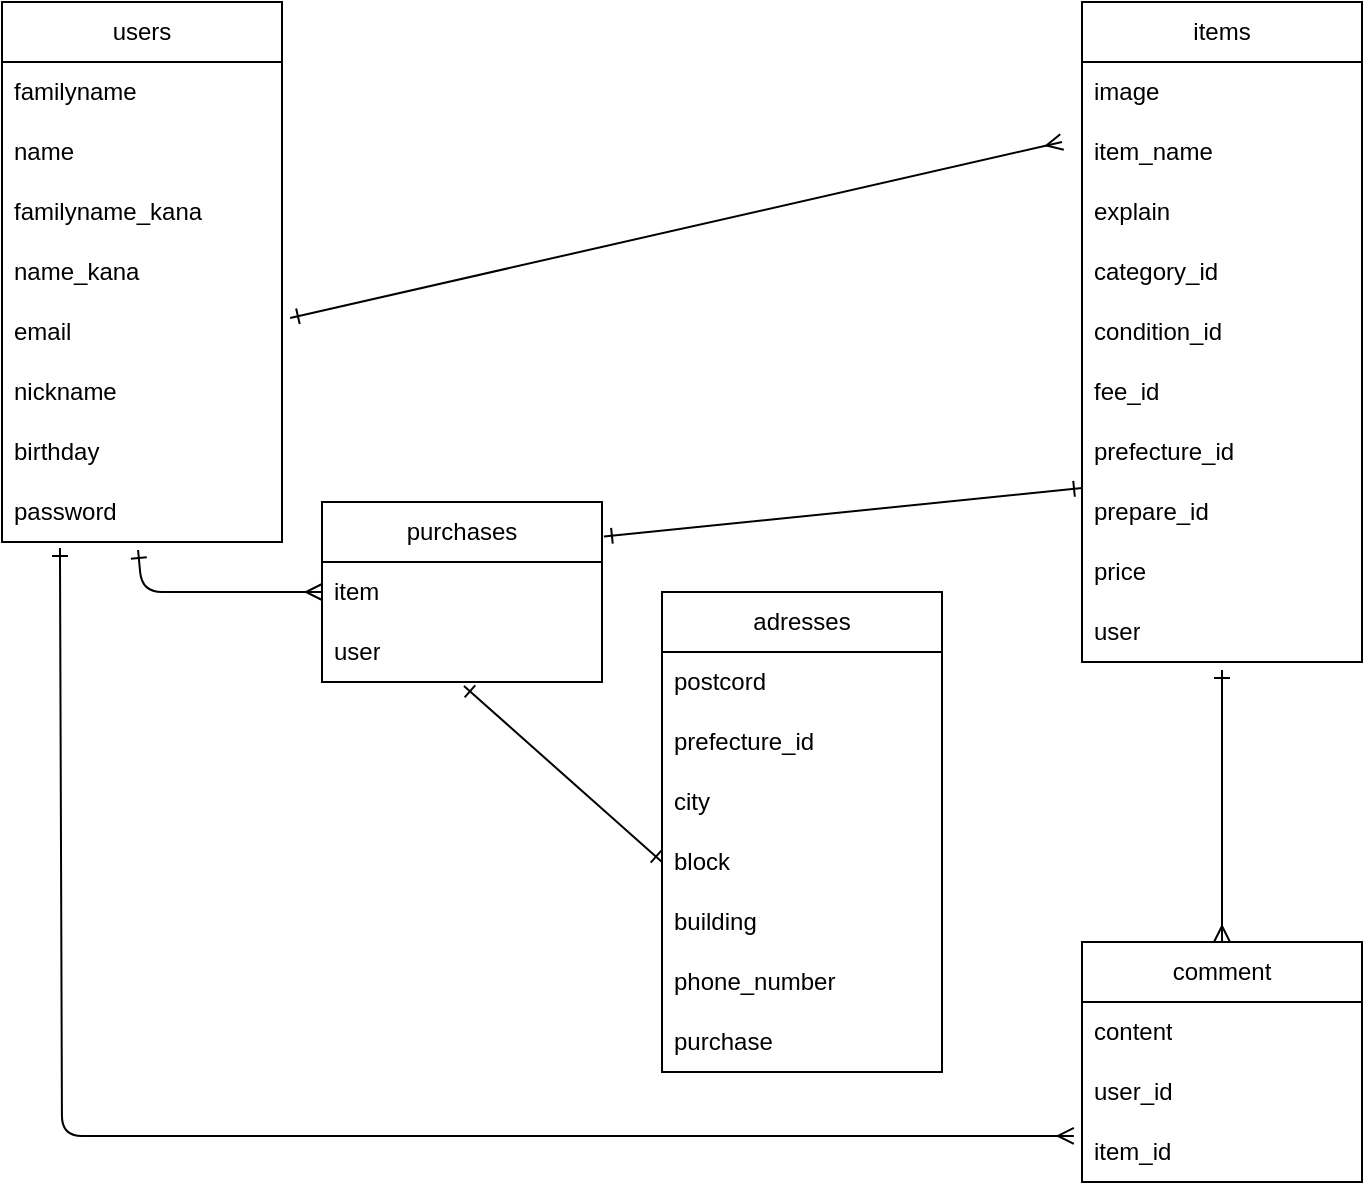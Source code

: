 <mxfile>
    <diagram id="9OvHdUD9S03yhFdMIiFH" name="ページ1">
        <mxGraphModel dx="906" dy="647" grid="1" gridSize="10" guides="1" tooltips="1" connect="1" arrows="1" fold="1" page="1" pageScale="1" pageWidth="827" pageHeight="1169" math="0" shadow="0">
            <root>
                <mxCell id="0"/>
                <mxCell id="1" parent="0"/>
                <mxCell id="5" value="users" style="swimlane;fontStyle=0;childLayout=stackLayout;horizontal=1;startSize=30;horizontalStack=0;resizeParent=1;resizeParentMax=0;resizeLast=0;collapsible=1;marginBottom=0;whiteSpace=wrap;html=1;" parent="1" vertex="1">
                    <mxGeometry x="50" y="50" width="140" height="270" as="geometry"/>
                </mxCell>
                <mxCell id="85" value="familyname" style="text;strokeColor=none;fillColor=none;align=left;verticalAlign=middle;spacingLeft=4;spacingRight=4;overflow=hidden;points=[[0,0.5],[1,0.5]];portConstraint=eastwest;rotatable=0;whiteSpace=wrap;html=1;" parent="5" vertex="1">
                    <mxGeometry y="30" width="140" height="30" as="geometry"/>
                </mxCell>
                <mxCell id="86" value="name" style="text;strokeColor=none;fillColor=none;align=left;verticalAlign=middle;spacingLeft=4;spacingRight=4;overflow=hidden;points=[[0,0.5],[1,0.5]];portConstraint=eastwest;rotatable=0;whiteSpace=wrap;html=1;" parent="5" vertex="1">
                    <mxGeometry y="60" width="140" height="30" as="geometry"/>
                </mxCell>
                <mxCell id="87" value="familyname_kana" style="text;strokeColor=none;fillColor=none;align=left;verticalAlign=middle;spacingLeft=4;spacingRight=4;overflow=hidden;points=[[0,0.5],[1,0.5]];portConstraint=eastwest;rotatable=0;whiteSpace=wrap;html=1;" parent="5" vertex="1">
                    <mxGeometry y="90" width="140" height="30" as="geometry"/>
                </mxCell>
                <mxCell id="88" value="name_kana" style="text;strokeColor=none;fillColor=none;align=left;verticalAlign=middle;spacingLeft=4;spacingRight=4;overflow=hidden;points=[[0,0.5],[1,0.5]];portConstraint=eastwest;rotatable=0;whiteSpace=wrap;html=1;" parent="5" vertex="1">
                    <mxGeometry y="120" width="140" height="30" as="geometry"/>
                </mxCell>
                <mxCell id="7" value="email" style="text;strokeColor=none;fillColor=none;align=left;verticalAlign=middle;spacingLeft=4;spacingRight=4;overflow=hidden;points=[[0,0.5],[1,0.5]];portConstraint=eastwest;rotatable=0;whiteSpace=wrap;html=1;" parent="5" vertex="1">
                    <mxGeometry y="150" width="140" height="30" as="geometry"/>
                </mxCell>
                <mxCell id="52" value="nickname" style="text;strokeColor=none;fillColor=none;align=left;verticalAlign=middle;spacingLeft=4;spacingRight=4;overflow=hidden;points=[[0,0.5],[1,0.5]];portConstraint=eastwest;rotatable=0;whiteSpace=wrap;html=1;" parent="5" vertex="1">
                    <mxGeometry y="180" width="140" height="30" as="geometry"/>
                </mxCell>
                <mxCell id="53" value="birthday" style="text;strokeColor=none;fillColor=none;align=left;verticalAlign=middle;spacingLeft=4;spacingRight=4;overflow=hidden;points=[[0,0.5],[1,0.5]];portConstraint=eastwest;rotatable=0;whiteSpace=wrap;html=1;" parent="5" vertex="1">
                    <mxGeometry y="210" width="140" height="30" as="geometry"/>
                </mxCell>
                <mxCell id="54" value="password" style="text;strokeColor=none;fillColor=none;align=left;verticalAlign=middle;spacingLeft=4;spacingRight=4;overflow=hidden;points=[[0,0.5],[1,0.5]];portConstraint=eastwest;rotatable=0;whiteSpace=wrap;html=1;" parent="5" vertex="1">
                    <mxGeometry y="240" width="140" height="30" as="geometry"/>
                </mxCell>
                <mxCell id="9" value="items" style="swimlane;fontStyle=0;childLayout=stackLayout;horizontal=1;startSize=30;horizontalStack=0;resizeParent=1;resizeParentMax=0;resizeLast=0;collapsible=1;marginBottom=0;whiteSpace=wrap;html=1;" parent="1" vertex="1">
                    <mxGeometry x="590" y="50" width="140" height="330" as="geometry">
                        <mxRectangle x="590" y="50" width="70" height="30" as="alternateBounds"/>
                    </mxGeometry>
                </mxCell>
                <mxCell id="43" value="image" style="text;strokeColor=none;fillColor=none;align=left;verticalAlign=middle;spacingLeft=4;spacingRight=4;overflow=hidden;points=[[0,0.5],[1,0.5]];portConstraint=eastwest;rotatable=0;whiteSpace=wrap;html=1;" parent="9" vertex="1">
                    <mxGeometry y="30" width="140" height="30" as="geometry"/>
                </mxCell>
                <mxCell id="44" value="item_name" style="text;strokeColor=none;fillColor=none;align=left;verticalAlign=middle;spacingLeft=4;spacingRight=4;overflow=hidden;points=[[0,0.5],[1,0.5]];portConstraint=eastwest;rotatable=0;whiteSpace=wrap;html=1;" parent="9" vertex="1">
                    <mxGeometry y="60" width="140" height="30" as="geometry"/>
                </mxCell>
                <mxCell id="45" value="explain" style="text;strokeColor=none;fillColor=none;align=left;verticalAlign=middle;spacingLeft=4;spacingRight=4;overflow=hidden;points=[[0,0.5],[1,0.5]];portConstraint=eastwest;rotatable=0;whiteSpace=wrap;html=1;" parent="9" vertex="1">
                    <mxGeometry y="90" width="140" height="30" as="geometry"/>
                </mxCell>
                <mxCell id="11" value="category_id" style="text;strokeColor=none;fillColor=none;align=left;verticalAlign=middle;spacingLeft=4;spacingRight=4;overflow=hidden;points=[[0,0.5],[1,0.5]];portConstraint=eastwest;rotatable=0;whiteSpace=wrap;html=1;" parent="9" vertex="1">
                    <mxGeometry y="120" width="140" height="30" as="geometry"/>
                </mxCell>
                <mxCell id="47" value="condition_id" style="text;strokeColor=none;fillColor=none;align=left;verticalAlign=middle;spacingLeft=4;spacingRight=4;overflow=hidden;points=[[0,0.5],[1,0.5]];portConstraint=eastwest;rotatable=0;whiteSpace=wrap;html=1;" parent="9" vertex="1">
                    <mxGeometry y="150" width="140" height="30" as="geometry"/>
                </mxCell>
                <mxCell id="48" value="fee_id" style="text;strokeColor=none;fillColor=none;align=left;verticalAlign=middle;spacingLeft=4;spacingRight=4;overflow=hidden;points=[[0,0.5],[1,0.5]];portConstraint=eastwest;rotatable=0;whiteSpace=wrap;html=1;" parent="9" vertex="1">
                    <mxGeometry y="180" width="140" height="30" as="geometry"/>
                </mxCell>
                <mxCell id="49" value="prefecture_id" style="text;strokeColor=none;fillColor=none;align=left;verticalAlign=middle;spacingLeft=4;spacingRight=4;overflow=hidden;points=[[0,0.5],[1,0.5]];portConstraint=eastwest;rotatable=0;whiteSpace=wrap;html=1;" parent="9" vertex="1">
                    <mxGeometry y="210" width="140" height="30" as="geometry"/>
                </mxCell>
                <mxCell id="50" value="prepare_id" style="text;strokeColor=none;fillColor=none;align=left;verticalAlign=middle;spacingLeft=4;spacingRight=4;overflow=hidden;points=[[0,0.5],[1,0.5]];portConstraint=eastwest;rotatable=0;whiteSpace=wrap;html=1;" parent="9" vertex="1">
                    <mxGeometry y="240" width="140" height="30" as="geometry"/>
                </mxCell>
                <mxCell id="51" value="price" style="text;strokeColor=none;fillColor=none;align=left;verticalAlign=middle;spacingLeft=4;spacingRight=4;overflow=hidden;points=[[0,0.5],[1,0.5]];portConstraint=eastwest;rotatable=0;whiteSpace=wrap;html=1;" parent="9" vertex="1">
                    <mxGeometry y="270" width="140" height="30" as="geometry"/>
                </mxCell>
                <mxCell id="46" value="user" style="text;strokeColor=none;fillColor=none;align=left;verticalAlign=middle;spacingLeft=4;spacingRight=4;overflow=hidden;points=[[0,0.5],[1,0.5]];portConstraint=eastwest;rotatable=0;whiteSpace=wrap;html=1;" parent="9" vertex="1">
                    <mxGeometry y="300" width="140" height="30" as="geometry"/>
                </mxCell>
                <mxCell id="13" value="comment" style="swimlane;fontStyle=0;childLayout=stackLayout;horizontal=1;startSize=30;horizontalStack=0;resizeParent=1;resizeParentMax=0;resizeLast=0;collapsible=1;marginBottom=0;whiteSpace=wrap;html=1;" parent="1" vertex="1">
                    <mxGeometry x="590" y="520" width="140" height="120" as="geometry"/>
                </mxCell>
                <mxCell id="55" value="content" style="text;strokeColor=none;fillColor=none;align=left;verticalAlign=middle;spacingLeft=4;spacingRight=4;overflow=hidden;points=[[0,0.5],[1,0.5]];portConstraint=eastwest;rotatable=0;whiteSpace=wrap;html=1;" parent="13" vertex="1">
                    <mxGeometry y="30" width="140" height="30" as="geometry"/>
                </mxCell>
                <mxCell id="15" value="user_id" style="text;strokeColor=none;fillColor=none;align=left;verticalAlign=middle;spacingLeft=4;spacingRight=4;overflow=hidden;points=[[0,0.5],[1,0.5]];portConstraint=eastwest;rotatable=0;whiteSpace=wrap;html=1;" parent="13" vertex="1">
                    <mxGeometry y="60" width="140" height="30" as="geometry"/>
                </mxCell>
                <mxCell id="59" value="item_id" style="text;strokeColor=none;fillColor=none;align=left;verticalAlign=middle;spacingLeft=4;spacingRight=4;overflow=hidden;points=[[0,0.5],[1,0.5]];portConstraint=eastwest;rotatable=0;whiteSpace=wrap;html=1;" parent="13" vertex="1">
                    <mxGeometry y="90" width="140" height="30" as="geometry"/>
                </mxCell>
                <mxCell id="60" value="purchases" style="swimlane;fontStyle=0;childLayout=stackLayout;horizontal=1;startSize=30;horizontalStack=0;resizeParent=1;resizeParentMax=0;resizeLast=0;collapsible=1;marginBottom=0;whiteSpace=wrap;html=1;" parent="1" vertex="1">
                    <mxGeometry x="210" y="300" width="140" height="90" as="geometry"/>
                </mxCell>
                <mxCell id="62" value="item" style="text;strokeColor=none;fillColor=none;align=left;verticalAlign=middle;spacingLeft=4;spacingRight=4;overflow=hidden;points=[[0,0.5],[1,0.5]];portConstraint=eastwest;rotatable=0;whiteSpace=wrap;html=1;" parent="60" vertex="1">
                    <mxGeometry y="30" width="140" height="30" as="geometry"/>
                </mxCell>
                <mxCell id="89" value="user" style="text;strokeColor=none;fillColor=none;align=left;verticalAlign=middle;spacingLeft=4;spacingRight=4;overflow=hidden;points=[[0,0.5],[1,0.5]];portConstraint=eastwest;rotatable=0;whiteSpace=wrap;html=1;" vertex="1" parent="60">
                    <mxGeometry y="60" width="140" height="30" as="geometry"/>
                </mxCell>
                <mxCell id="64" value="adresses" style="swimlane;fontStyle=0;childLayout=stackLayout;horizontal=1;startSize=30;horizontalStack=0;resizeParent=1;resizeParentMax=0;resizeLast=0;collapsible=1;marginBottom=0;whiteSpace=wrap;html=1;" parent="1" vertex="1">
                    <mxGeometry x="380" y="345" width="140" height="240" as="geometry"/>
                </mxCell>
                <mxCell id="65" value="postcord" style="text;strokeColor=none;fillColor=none;align=left;verticalAlign=middle;spacingLeft=4;spacingRight=4;overflow=hidden;points=[[0,0.5],[1,0.5]];portConstraint=eastwest;rotatable=0;whiteSpace=wrap;html=1;" parent="64" vertex="1">
                    <mxGeometry y="30" width="140" height="30" as="geometry"/>
                </mxCell>
                <mxCell id="66" value="prefecture_id" style="text;strokeColor=none;fillColor=none;align=left;verticalAlign=middle;spacingLeft=4;spacingRight=4;overflow=hidden;points=[[0,0.5],[1,0.5]];portConstraint=eastwest;rotatable=0;whiteSpace=wrap;html=1;" parent="64" vertex="1">
                    <mxGeometry y="60" width="140" height="30" as="geometry"/>
                </mxCell>
                <mxCell id="67" value="city" style="text;strokeColor=none;fillColor=none;align=left;verticalAlign=middle;spacingLeft=4;spacingRight=4;overflow=hidden;points=[[0,0.5],[1,0.5]];portConstraint=eastwest;rotatable=0;whiteSpace=wrap;html=1;" parent="64" vertex="1">
                    <mxGeometry y="90" width="140" height="30" as="geometry"/>
                </mxCell>
                <mxCell id="72" value="block" style="text;strokeColor=none;fillColor=none;align=left;verticalAlign=middle;spacingLeft=4;spacingRight=4;overflow=hidden;points=[[0,0.5],[1,0.5]];portConstraint=eastwest;rotatable=0;whiteSpace=wrap;html=1;" parent="64" vertex="1">
                    <mxGeometry y="120" width="140" height="30" as="geometry"/>
                </mxCell>
                <mxCell id="71" value="building" style="text;strokeColor=none;fillColor=none;align=left;verticalAlign=middle;spacingLeft=4;spacingRight=4;overflow=hidden;points=[[0,0.5],[1,0.5]];portConstraint=eastwest;rotatable=0;whiteSpace=wrap;html=1;" parent="64" vertex="1">
                    <mxGeometry y="150" width="140" height="30" as="geometry"/>
                </mxCell>
                <mxCell id="70" value="phone_number" style="text;strokeColor=none;fillColor=none;align=left;verticalAlign=middle;spacingLeft=4;spacingRight=4;overflow=hidden;points=[[0,0.5],[1,0.5]];portConstraint=eastwest;rotatable=0;whiteSpace=wrap;html=1;" parent="64" vertex="1">
                    <mxGeometry y="180" width="140" height="30" as="geometry"/>
                </mxCell>
                <mxCell id="69" value="purchase" style="text;strokeColor=none;fillColor=none;align=left;verticalAlign=middle;spacingLeft=4;spacingRight=4;overflow=hidden;points=[[0,0.5],[1,0.5]];portConstraint=eastwest;rotatable=0;whiteSpace=wrap;html=1;" parent="64" vertex="1">
                    <mxGeometry y="210" width="140" height="30" as="geometry"/>
                </mxCell>
                <mxCell id="74" value="" style="endArrow=ERmany;html=1;exitX=1.029;exitY=0.267;exitDx=0;exitDy=0;exitPerimeter=0;endFill=0;startArrow=ERone;startFill=0;strokeWidth=1;jumpSize=9;" parent="1" source="7" edge="1">
                    <mxGeometry width="50" height="50" relative="1" as="geometry">
                        <mxPoint x="50" y="300" as="sourcePoint"/>
                        <mxPoint x="580" y="120" as="targetPoint"/>
                        <Array as="points"/>
                    </mxGeometry>
                </mxCell>
                <mxCell id="76" value="" style="endArrow=ERmany;html=1;strokeWidth=1;jumpSize=9;entryX=0;entryY=0.5;entryDx=0;entryDy=0;startArrow=ERone;startFill=0;endFill=0;exitX=0.486;exitY=1.133;exitDx=0;exitDy=0;exitPerimeter=0;" parent="1" source="54" target="62" edge="1">
                    <mxGeometry width="50" height="50" relative="1" as="geometry">
                        <mxPoint x="230" y="240" as="sourcePoint"/>
                        <mxPoint x="140" y="390" as="targetPoint"/>
                        <Array as="points">
                            <mxPoint x="120" y="345"/>
                        </Array>
                    </mxGeometry>
                </mxCell>
                <mxCell id="78" value="" style="endArrow=ERone;html=1;strokeWidth=1;jumpSize=9;exitX=1.007;exitY=0.192;exitDx=0;exitDy=0;startArrow=ERone;startFill=0;endFill=0;entryX=0;entryY=1.1;entryDx=0;entryDy=0;entryPerimeter=0;exitPerimeter=0;" parent="1" source="60" target="49" edge="1">
                    <mxGeometry width="50" height="50" relative="1" as="geometry">
                        <mxPoint x="370" y="370" as="sourcePoint"/>
                        <mxPoint x="590" y="270" as="targetPoint"/>
                    </mxGeometry>
                </mxCell>
                <mxCell id="79" value="" style="endArrow=ERone;html=1;strokeWidth=1;jumpSize=9;entryX=0.507;entryY=1.067;entryDx=0;entryDy=0;entryPerimeter=0;exitX=0;exitY=0.5;exitDx=0;exitDy=0;startArrow=ERone;startFill=0;endFill=0;" parent="1" source="72" edge="1">
                    <mxGeometry width="50" height="50" relative="1" as="geometry">
                        <mxPoint x="370" y="370" as="sourcePoint"/>
                        <mxPoint x="280.98" y="392.01" as="targetPoint"/>
                    </mxGeometry>
                </mxCell>
                <mxCell id="81" value="" style="endArrow=ERone;html=1;strokeWidth=1;jumpSize=9;entryX=0.5;entryY=1.133;entryDx=0;entryDy=0;entryPerimeter=0;exitX=0.5;exitY=0;exitDx=0;exitDy=0;startArrow=ERmany;startFill=0;endFill=0;" parent="1" source="13" target="46" edge="1">
                    <mxGeometry width="50" height="50" relative="1" as="geometry">
                        <mxPoint x="370" y="370" as="sourcePoint"/>
                        <mxPoint x="420" y="320" as="targetPoint"/>
                    </mxGeometry>
                </mxCell>
                <mxCell id="84" value="" style="endArrow=ERmany;html=1;strokeWidth=1;jumpSize=9;entryX=-0.029;entryY=0.233;entryDx=0;entryDy=0;entryPerimeter=0;exitX=0.207;exitY=1.1;exitDx=0;exitDy=0;exitPerimeter=0;startArrow=ERone;startFill=0;endFill=0;" parent="1" source="54" target="59" edge="1">
                    <mxGeometry width="50" height="50" relative="1" as="geometry">
                        <mxPoint x="470" y="370" as="sourcePoint"/>
                        <mxPoint x="520" y="320" as="targetPoint"/>
                        <Array as="points">
                            <mxPoint x="80" y="617"/>
                        </Array>
                    </mxGeometry>
                </mxCell>
            </root>
        </mxGraphModel>
    </diagram>
</mxfile>